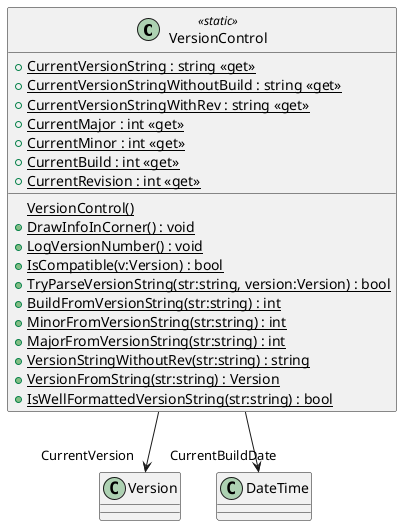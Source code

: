 @startuml
class VersionControl <<static>> {
    + {static} CurrentVersionString : string <<get>>
    + {static} CurrentVersionStringWithoutBuild : string <<get>>
    + {static} CurrentVersionStringWithRev : string <<get>>
    + {static} CurrentMajor : int <<get>>
    + {static} CurrentMinor : int <<get>>
    + {static} CurrentBuild : int <<get>>
    + {static} CurrentRevision : int <<get>>
    {static} VersionControl()
    + {static} DrawInfoInCorner() : void
    + {static} LogVersionNumber() : void
    + {static} IsCompatible(v:Version) : bool
    + {static} TryParseVersionString(str:string, version:Version) : bool
    + {static} BuildFromVersionString(str:string) : int
    + {static} MinorFromVersionString(str:string) : int
    + {static} MajorFromVersionString(str:string) : int
    + {static} VersionStringWithoutRev(str:string) : string
    + {static} VersionFromString(str:string) : Version
    + {static} IsWellFormattedVersionString(str:string) : bool
}
VersionControl --> "CurrentVersion" Version
VersionControl --> "CurrentBuildDate" DateTime
@enduml
